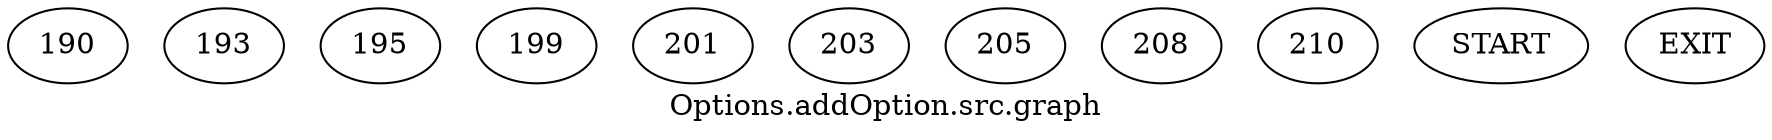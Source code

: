 /* --------------------------------------------------- */
/* Generated by Dr. Garbage Control Flow Graph Factory */
/* http://www.drgarbage.com                            */
/* Version: 4.5.0.201508311741                         */
/* Retrieved on: 2019-12-20 10:36:47.443               */
/* --------------------------------------------------- */
digraph "Options.addOption.src.graph" {
 graph [label="Options.addOption.src.graph"];
 2 [label="190" ]
 3 [label="193" ]
 4 [label="195" ]
 5 [label="199" ]
 6 [label="201" ]
 7 [label="203" ]
 8 [label="205" ]
 9 [label="208" ]
 10 [label="210" ]
 11 [label="START" ]
 12 [label="EXIT" ]
 11  2
 2  3
 3  4
 3  5
 4  5
 5  6
 6  7
 6  8
 7  8
 5  9
 8  9
 9  10
 10  12
}
